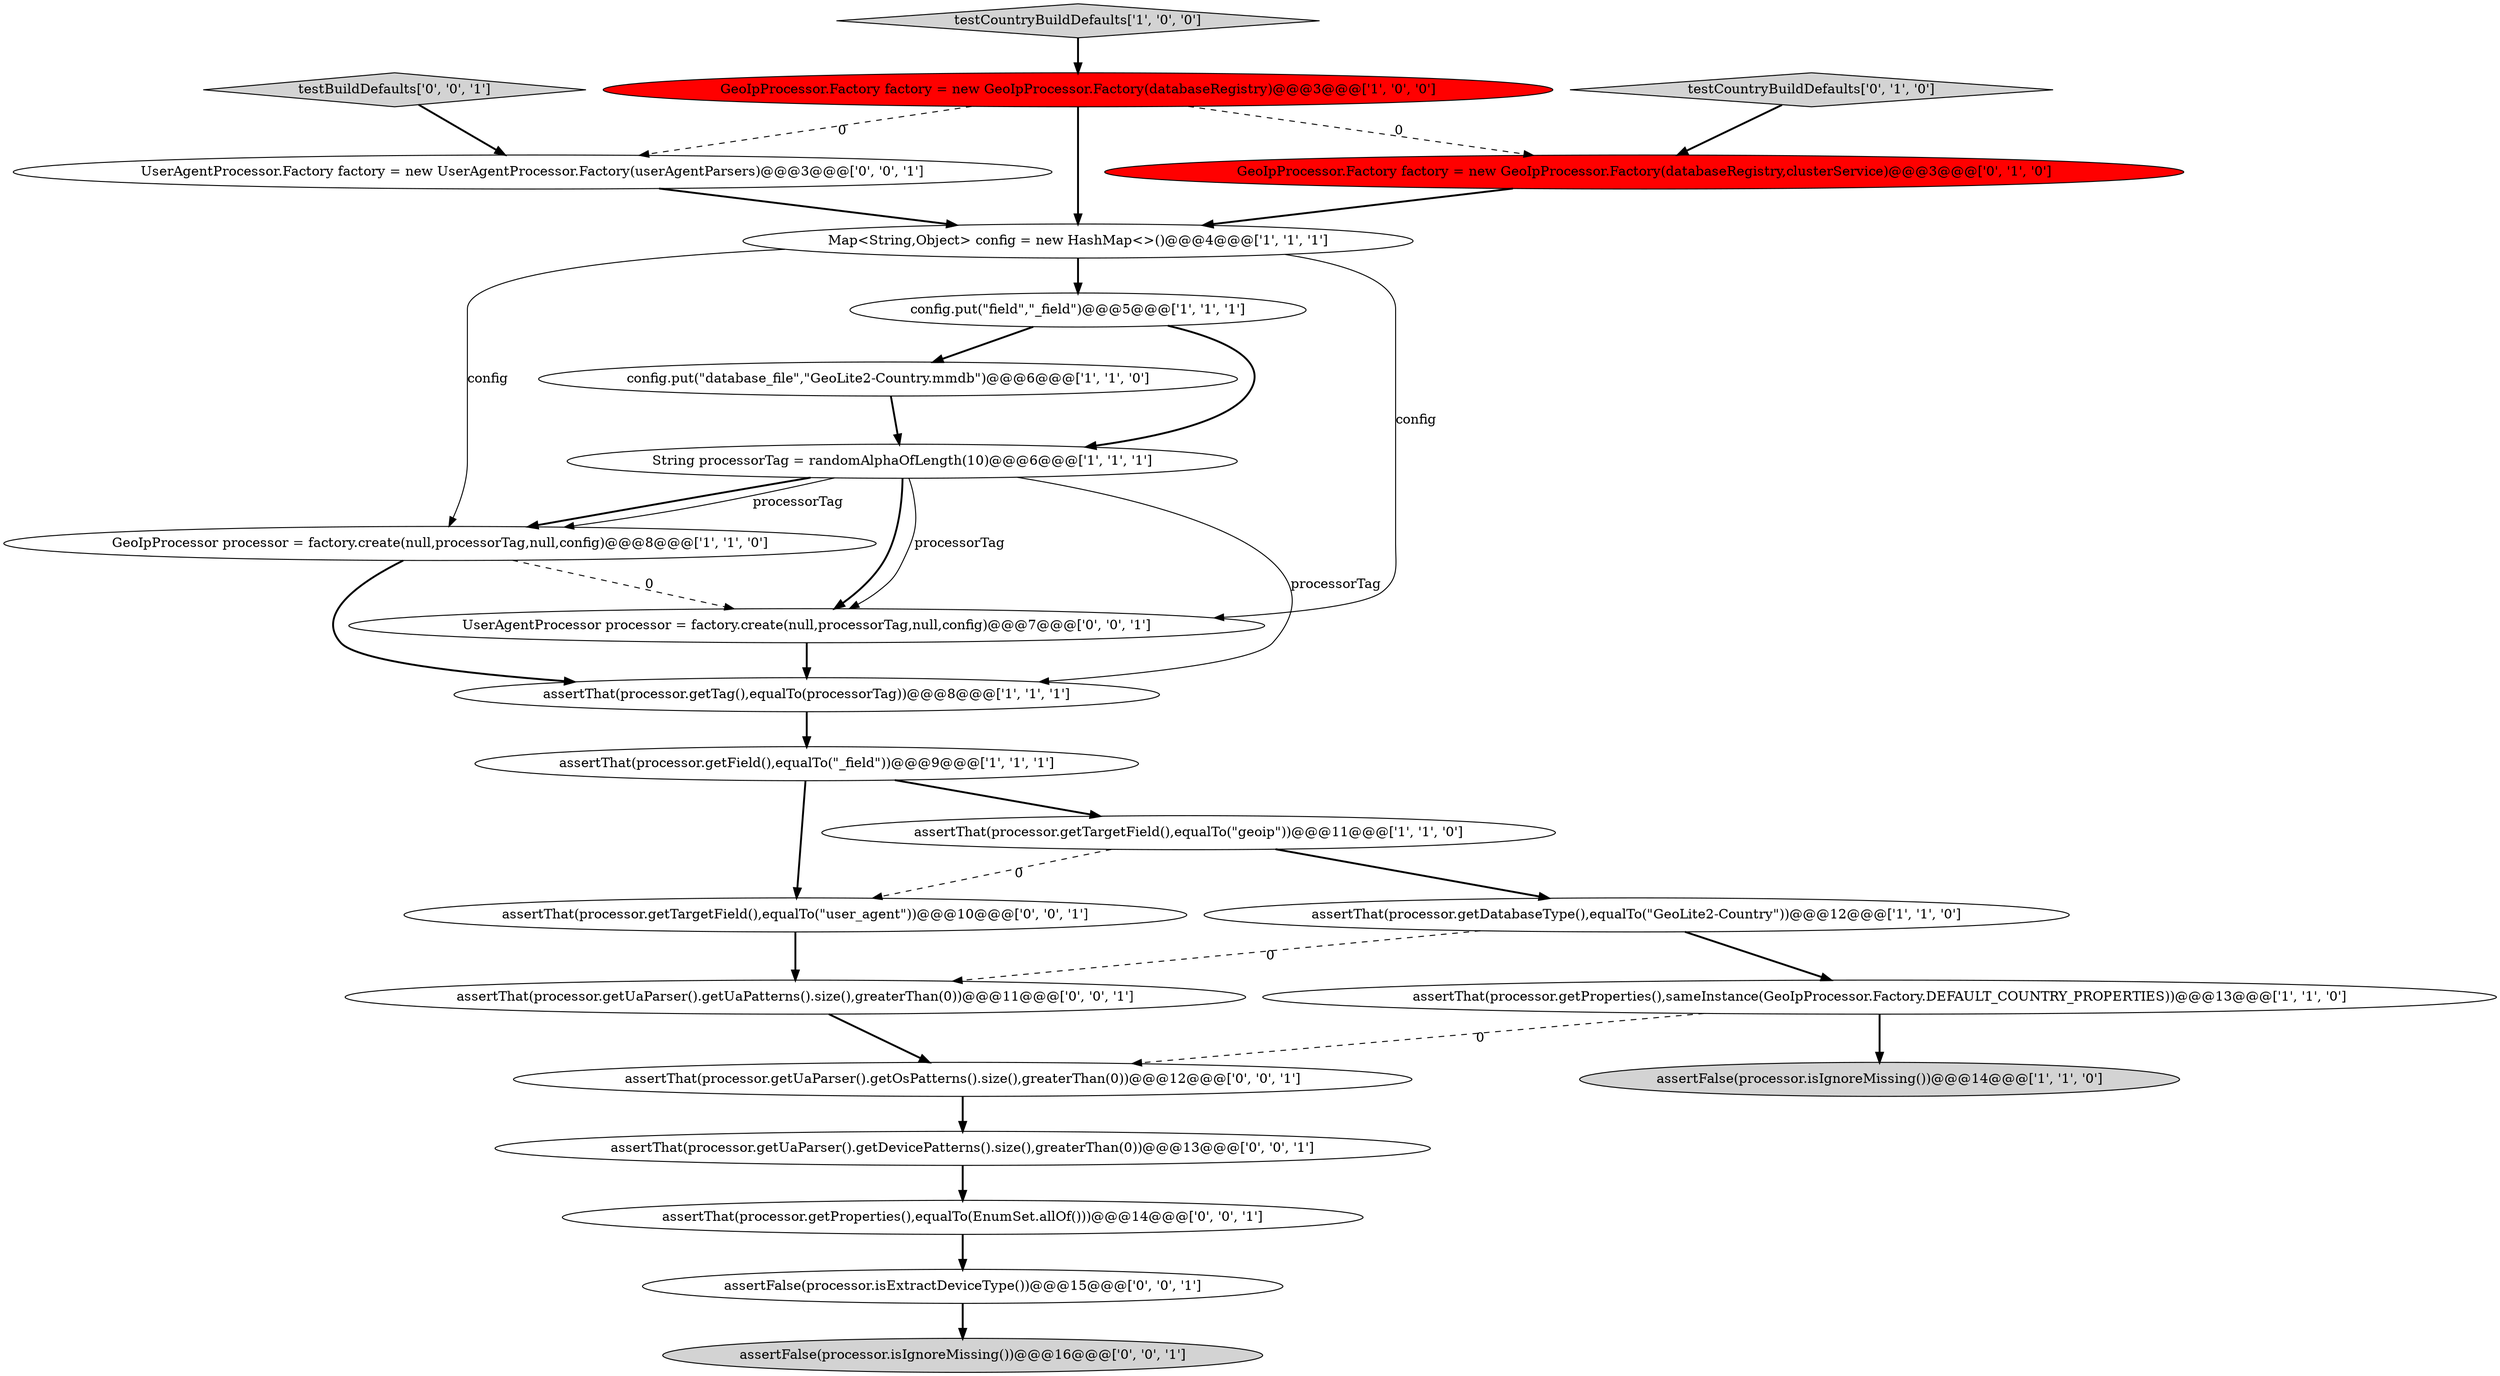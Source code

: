 digraph {
8 [style = filled, label = "GeoIpProcessor.Factory factory = new GeoIpProcessor.Factory(databaseRegistry)@@@3@@@['1', '0', '0']", fillcolor = red, shape = ellipse image = "AAA1AAABBB1BBB"];
18 [style = filled, label = "testBuildDefaults['0', '0', '1']", fillcolor = lightgray, shape = diamond image = "AAA0AAABBB3BBB"];
11 [style = filled, label = "config.put(\"database_file\",\"GeoLite2-Country.mmdb\")@@@6@@@['1', '1', '0']", fillcolor = white, shape = ellipse image = "AAA0AAABBB1BBB"];
22 [style = filled, label = "assertThat(processor.getTargetField(),equalTo(\"user_agent\"))@@@10@@@['0', '0', '1']", fillcolor = white, shape = ellipse image = "AAA0AAABBB3BBB"];
20 [style = filled, label = "assertThat(processor.getUaParser().getOsPatterns().size(),greaterThan(0))@@@12@@@['0', '0', '1']", fillcolor = white, shape = ellipse image = "AAA0AAABBB3BBB"];
23 [style = filled, label = "assertFalse(processor.isIgnoreMissing())@@@16@@@['0', '0', '1']", fillcolor = lightgray, shape = ellipse image = "AAA0AAABBB3BBB"];
24 [style = filled, label = "assertFalse(processor.isExtractDeviceType())@@@15@@@['0', '0', '1']", fillcolor = white, shape = ellipse image = "AAA0AAABBB3BBB"];
14 [style = filled, label = "testCountryBuildDefaults['0', '1', '0']", fillcolor = lightgray, shape = diamond image = "AAA0AAABBB2BBB"];
15 [style = filled, label = "assertThat(processor.getUaParser().getUaPatterns().size(),greaterThan(0))@@@11@@@['0', '0', '1']", fillcolor = white, shape = ellipse image = "AAA0AAABBB3BBB"];
7 [style = filled, label = "assertThat(processor.getTag(),equalTo(processorTag))@@@8@@@['1', '1', '1']", fillcolor = white, shape = ellipse image = "AAA0AAABBB1BBB"];
2 [style = filled, label = "GeoIpProcessor processor = factory.create(null,processorTag,null,config)@@@8@@@['1', '1', '0']", fillcolor = white, shape = ellipse image = "AAA0AAABBB1BBB"];
13 [style = filled, label = "GeoIpProcessor.Factory factory = new GeoIpProcessor.Factory(databaseRegistry,clusterService)@@@3@@@['0', '1', '0']", fillcolor = red, shape = ellipse image = "AAA1AAABBB2BBB"];
19 [style = filled, label = "assertThat(processor.getProperties(),equalTo(EnumSet.allOf()))@@@14@@@['0', '0', '1']", fillcolor = white, shape = ellipse image = "AAA0AAABBB3BBB"];
5 [style = filled, label = "assertThat(processor.getField(),equalTo(\"_field\"))@@@9@@@['1', '1', '1']", fillcolor = white, shape = ellipse image = "AAA0AAABBB1BBB"];
1 [style = filled, label = "config.put(\"field\",\"_field\")@@@5@@@['1', '1', '1']", fillcolor = white, shape = ellipse image = "AAA0AAABBB1BBB"];
4 [style = filled, label = "testCountryBuildDefaults['1', '0', '0']", fillcolor = lightgray, shape = diamond image = "AAA0AAABBB1BBB"];
10 [style = filled, label = "assertFalse(processor.isIgnoreMissing())@@@14@@@['1', '1', '0']", fillcolor = lightgray, shape = ellipse image = "AAA0AAABBB1BBB"];
17 [style = filled, label = "UserAgentProcessor processor = factory.create(null,processorTag,null,config)@@@7@@@['0', '0', '1']", fillcolor = white, shape = ellipse image = "AAA0AAABBB3BBB"];
16 [style = filled, label = "assertThat(processor.getUaParser().getDevicePatterns().size(),greaterThan(0))@@@13@@@['0', '0', '1']", fillcolor = white, shape = ellipse image = "AAA0AAABBB3BBB"];
0 [style = filled, label = "assertThat(processor.getProperties(),sameInstance(GeoIpProcessor.Factory.DEFAULT_COUNTRY_PROPERTIES))@@@13@@@['1', '1', '0']", fillcolor = white, shape = ellipse image = "AAA0AAABBB1BBB"];
9 [style = filled, label = "assertThat(processor.getDatabaseType(),equalTo(\"GeoLite2-Country\"))@@@12@@@['1', '1', '0']", fillcolor = white, shape = ellipse image = "AAA0AAABBB1BBB"];
6 [style = filled, label = "Map<String,Object> config = new HashMap<>()@@@4@@@['1', '1', '1']", fillcolor = white, shape = ellipse image = "AAA0AAABBB1BBB"];
3 [style = filled, label = "assertThat(processor.getTargetField(),equalTo(\"geoip\"))@@@11@@@['1', '1', '0']", fillcolor = white, shape = ellipse image = "AAA0AAABBB1BBB"];
21 [style = filled, label = "UserAgentProcessor.Factory factory = new UserAgentProcessor.Factory(userAgentParsers)@@@3@@@['0', '0', '1']", fillcolor = white, shape = ellipse image = "AAA0AAABBB3BBB"];
12 [style = filled, label = "String processorTag = randomAlphaOfLength(10)@@@6@@@['1', '1', '1']", fillcolor = white, shape = ellipse image = "AAA0AAABBB1BBB"];
5->3 [style = bold, label=""];
22->15 [style = bold, label=""];
9->0 [style = bold, label=""];
21->6 [style = bold, label=""];
12->17 [style = bold, label=""];
8->6 [style = bold, label=""];
11->12 [style = bold, label=""];
3->22 [style = dashed, label="0"];
12->17 [style = solid, label="processorTag"];
8->21 [style = dashed, label="0"];
16->19 [style = bold, label=""];
0->20 [style = dashed, label="0"];
2->17 [style = dashed, label="0"];
1->11 [style = bold, label=""];
8->13 [style = dashed, label="0"];
19->24 [style = bold, label=""];
17->7 [style = bold, label=""];
3->9 [style = bold, label=""];
6->17 [style = solid, label="config"];
6->1 [style = bold, label=""];
12->2 [style = bold, label=""];
7->5 [style = bold, label=""];
0->10 [style = bold, label=""];
20->16 [style = bold, label=""];
15->20 [style = bold, label=""];
6->2 [style = solid, label="config"];
1->12 [style = bold, label=""];
12->2 [style = solid, label="processorTag"];
4->8 [style = bold, label=""];
12->7 [style = solid, label="processorTag"];
2->7 [style = bold, label=""];
13->6 [style = bold, label=""];
14->13 [style = bold, label=""];
18->21 [style = bold, label=""];
5->22 [style = bold, label=""];
9->15 [style = dashed, label="0"];
24->23 [style = bold, label=""];
}
